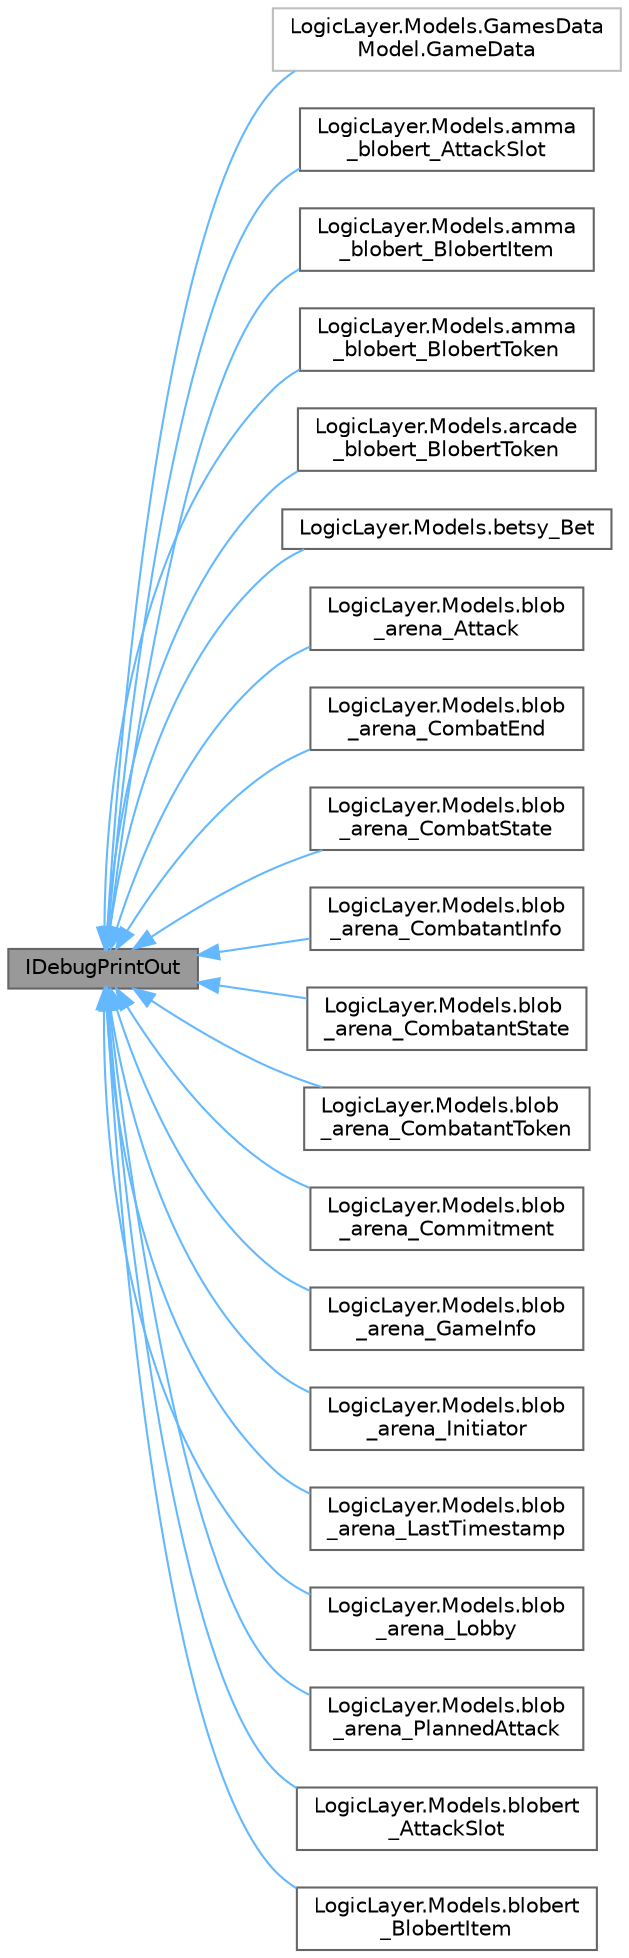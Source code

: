 digraph "IDebugPrintOut"
{
 // LATEX_PDF_SIZE
  bgcolor="transparent";
  edge [fontname=Helvetica,fontsize=10,labelfontname=Helvetica,labelfontsize=10];
  node [fontname=Helvetica,fontsize=10,shape=box,height=0.2,width=0.4];
  rankdir="LR";
  Node1 [id="Node000001",label="IDebugPrintOut",height=0.2,width=0.4,color="gray40", fillcolor="grey60", style="filled", fontcolor="black",tooltip="interface for mass debugging of a class"];
  Node1 -> Node2 [id="edge1_Node000001_Node000002",dir="back",color="steelblue1",style="solid",tooltip=" "];
  Node2 [id="Node000002",label="LogicLayer.Models.GamesData\lModel.GameData",height=0.2,width=0.4,color="grey75", fillcolor="white", style="filled",URL="$class_logic_layer_1_1_models_1_1_games_data_model_1_1_game_data.html",tooltip=" "];
  Node1 -> Node3 [id="edge2_Node000001_Node000003",dir="back",color="steelblue1",style="solid",tooltip=" "];
  Node3 [id="Node000003",label="LogicLayer.Models.amma\l_blobert_AttackSlot",height=0.2,width=0.4,color="gray40", fillcolor="white", style="filled",URL="$class_logic_layer_1_1_models_1_1amma__blobert___attack_slot.html",tooltip="Dojo model, The attack slot dictates the attacks available for each of the items the blobert."];
  Node1 -> Node4 [id="edge3_Node000001_Node000004",dir="back",color="steelblue1",style="solid",tooltip=" "];
  Node4 [id="Node000004",label="LogicLayer.Models.amma\l_blobert_BlobertItem",height=0.2,width=0.4,color="gray40", fillcolor="white", style="filled",URL="$class_logic_layer_1_1_models_1_1amma__blobert___blobert_item.html",tooltip="Dojo model, Item that contains the stats given to the blobert, this can also be used to fetch the att..."];
  Node1 -> Node5 [id="edge4_Node000001_Node000005",dir="back",color="steelblue1",style="solid",tooltip=" "];
  Node5 [id="Node000005",label="LogicLayer.Models.amma\l_blobert_BlobertToken",height=0.2,width=0.4,color="gray40", fillcolor="white", style="filled",URL="$class_logic_layer_1_1_models_1_1amma__blobert___blobert_token.html",tooltip="Dojo Model, the blobert is the main character of the game."];
  Node1 -> Node6 [id="edge5_Node000001_Node000006",dir="back",color="steelblue1",style="solid",tooltip=" "];
  Node6 [id="Node000006",label="LogicLayer.Models.arcade\l_blobert_BlobertToken",height=0.2,width=0.4,color="gray40", fillcolor="white", style="filled",URL="$class_logic_layer_1_1_models_1_1arcade__blobert___blobert_token.html",tooltip="Dojo Model, the blobert is the main character of the game."];
  Node1 -> Node7 [id="edge6_Node000001_Node000007",dir="back",color="steelblue1",style="solid",tooltip=" "];
  Node7 [id="Node000007",label="LogicLayer.Models.betsy_Bet",height=0.2,width=0.4,color="gray40", fillcolor="white", style="filled",URL="$class_logic_layer_1_1_models_1_1betsy___bet.html",tooltip="Part of the wagering contract, this is to yet fully implement."];
  Node1 -> Node8 [id="edge7_Node000001_Node000008",dir="back",color="steelblue1",style="solid",tooltip=" "];
  Node8 [id="Node000008",label="LogicLayer.Models.blob\l_arena_Attack",height=0.2,width=0.4,color="gray40", fillcolor="white", style="filled",URL="$class_logic_layer_1_1_models_1_1blob__arena___attack.html",tooltip="Dojo model, definition of the attack available in the game."];
  Node1 -> Node9 [id="edge8_Node000001_Node000009",dir="back",color="steelblue1",style="solid",tooltip=" "];
  Node9 [id="Node000009",label="LogicLayer.Models.blob\l_arena_CombatEnd",height=0.2,width=0.4,color="gray40", fillcolor="white", style="filled",URL="$class_logic_layer_1_1_models_1_1blob__arena___combat_end.html",tooltip="Dojo Event (to double check), emitted at the end of the game to have a comprehensive leaderboard of t..."];
  Node1 -> Node10 [id="edge9_Node000001_Node000010",dir="back",color="steelblue1",style="solid",tooltip=" "];
  Node10 [id="Node000010",label="LogicLayer.Models.blob\l_arena_CombatState",height=0.2,width=0.4,color="gray40", fillcolor="white", style="filled",URL="$class_logic_layer_1_1_models_1_1blob__arena___combat_state.html",tooltip="Dojo model, Quick way to get state of the combat, this is spawned only the moment that a fight actual..."];
  Node1 -> Node11 [id="edge10_Node000001_Node000011",dir="back",color="steelblue1",style="solid",tooltip=" "];
  Node11 [id="Node000011",label="LogicLayer.Models.blob\l_arena_CombatantInfo",height=0.2,width=0.4,color="gray40", fillcolor="white", style="filled",URL="$class_logic_layer_1_1_models_1_1blob__arena___combatant_info.html",tooltip="Dojo model, Used mainly to get the player participation in the game."];
  Node1 -> Node12 [id="edge11_Node000001_Node000012",dir="back",color="steelblue1",style="solid",tooltip=" "];
  Node12 [id="Node000012",label="LogicLayer.Models.blob\l_arena_CombatantState",height=0.2,width=0.4,color="gray40", fillcolor="white", style="filled",URL="$class_logic_layer_1_1_models_1_1blob__arena___combatant_state.html",tooltip="Dojo model, Current state of the combatant in the game."];
  Node1 -> Node13 [id="edge12_Node000001_Node000013",dir="back",color="steelblue1",style="solid",tooltip=" "];
  Node13 [id="Node000013",label="LogicLayer.Models.blob\l_arena_CombatantToken",height=0.2,width=0.4,color="gray40", fillcolor="white", style="filled",URL="$class_logic_layer_1_1_models_1_1blob__arena___combatant_token.html",tooltip="Dojo Model, Used to go from combatant id to real token id, the combatant is a hash of the token that ..."];
  Node1 -> Node14 [id="edge13_Node000001_Node000014",dir="back",color="steelblue1",style="solid",tooltip=" "];
  Node14 [id="Node000014",label="LogicLayer.Models.blob\l_arena_Commitment",height=0.2,width=0.4,color="gray40", fillcolor="white", style="filled",URL="$class_logic_layer_1_1_models_1_1blob__arena___commitment.html",tooltip="Dojo model, Commitment is a model that holds the hash the user has commited the moment the user choos..."];
  Node1 -> Node15 [id="edge14_Node000001_Node000015",dir="back",color="steelblue1",style="solid",tooltip=" "];
  Node15 [id="Node000015",label="LogicLayer.Models.blob\l_arena_GameInfo",height=0.2,width=0.4,color="gray40", fillcolor="white", style="filled",URL="$class_logic_layer_1_1_models_1_1blob__arena___game_info.html",tooltip="Dojo model, Info about the game, used to dictate the state of the game, if only one fo the fiels in t..."];
  Node1 -> Node16 [id="edge15_Node000001_Node000016",dir="back",color="steelblue1",style="solid",tooltip=" "];
  Node16 [id="Node000016",label="LogicLayer.Models.blob\l_arena_Initiator",height=0.2,width=0.4,color="gray40", fillcolor="white", style="filled",URL="$class_logic_layer_1_1_models_1_1blob__arena___initiator.html",tooltip="Dojo model, This is the user dojo_initiator that actually starts the game so this is necessary."];
  Node1 -> Node17 [id="edge16_Node000001_Node000017",dir="back",color="steelblue1",style="solid",tooltip=" "];
  Node17 [id="Node000017",label="LogicLayer.Models.blob\l_arena_LastTimestamp",height=0.2,width=0.4,color="gray40", fillcolor="white", style="filled",URL="$class_logic_layer_1_1_models_1_1blob__arena___last_timestamp.html",tooltip="Dojo Models, (to confirm) this mdoel should have the timestamp of when the last action was done,..."];
  Node1 -> Node18 [id="edge17_Node000001_Node000018",dir="back",color="steelblue1",style="solid",tooltip=" "];
  Node18 [id="Node000018",label="LogicLayer.Models.blob\l_arena_Lobby",height=0.2,width=0.4,color="gray40", fillcolor="white", style="filled",URL="$class_logic_layer_1_1_models_1_1blob__arena___lobby.html",tooltip="DOjo model, main object that dictates the participants of the game, here we get the id that then brna..."];
  Node1 -> Node19 [id="edge18_Node000001_Node000019",dir="back",color="steelblue1",style="solid",tooltip=" "];
  Node19 [id="Node000019",label="LogicLayer.Models.blob\l_arena_PlannedAttack",height=0.2,width=0.4,color="gray40", fillcolor="white", style="filled",URL="$class_logic_layer_1_1_models_1_1blob__arena___planned_attack.html",tooltip="Dojo model created after the reveal call, this holds the non hashed components used before the run ro..."];
  Node1 -> Node20 [id="edge19_Node000001_Node000020",dir="back",color="steelblue1",style="solid",tooltip=" "];
  Node20 [id="Node000020",label="LogicLayer.Models.blobert\l_AttackSlot",height=0.2,width=0.4,color="gray40", fillcolor="white", style="filled",URL="$class_logic_layer_1_1_models_1_1blobert___attack_slot.html",tooltip="Dojo model, The attack slot dictates the attacks available for each of the items the blobert."];
  Node1 -> Node21 [id="edge20_Node000001_Node000021",dir="back",color="steelblue1",style="solid",tooltip=" "];
  Node21 [id="Node000021",label="LogicLayer.Models.blobert\l_BlobertItem",height=0.2,width=0.4,color="gray40", fillcolor="white", style="filled",URL="$class_logic_layer_1_1_models_1_1blobert___blobert_item.html",tooltip="Dojo model, Item that contains the stats given to the blobert, this can also be used to fetch the att..."];
}
